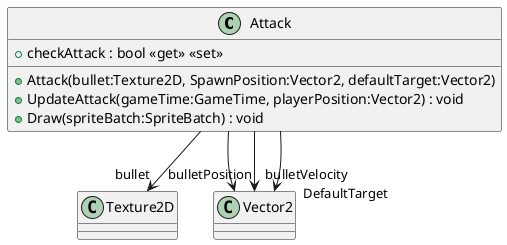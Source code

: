 @startuml
class Attack {
    + checkAttack : bool <<get>> <<set>>
    + Attack(bullet:Texture2D, SpawnPosition:Vector2, defaultTarget:Vector2)
    + UpdateAttack(gameTime:GameTime, playerPosition:Vector2) : void
    + Draw(spriteBatch:SpriteBatch) : void
}
Attack --> "bullet" Texture2D
Attack --> "bulletPosition" Vector2
Attack --> "bulletVelocity" Vector2
Attack --> "DefaultTarget" Vector2
@enduml

